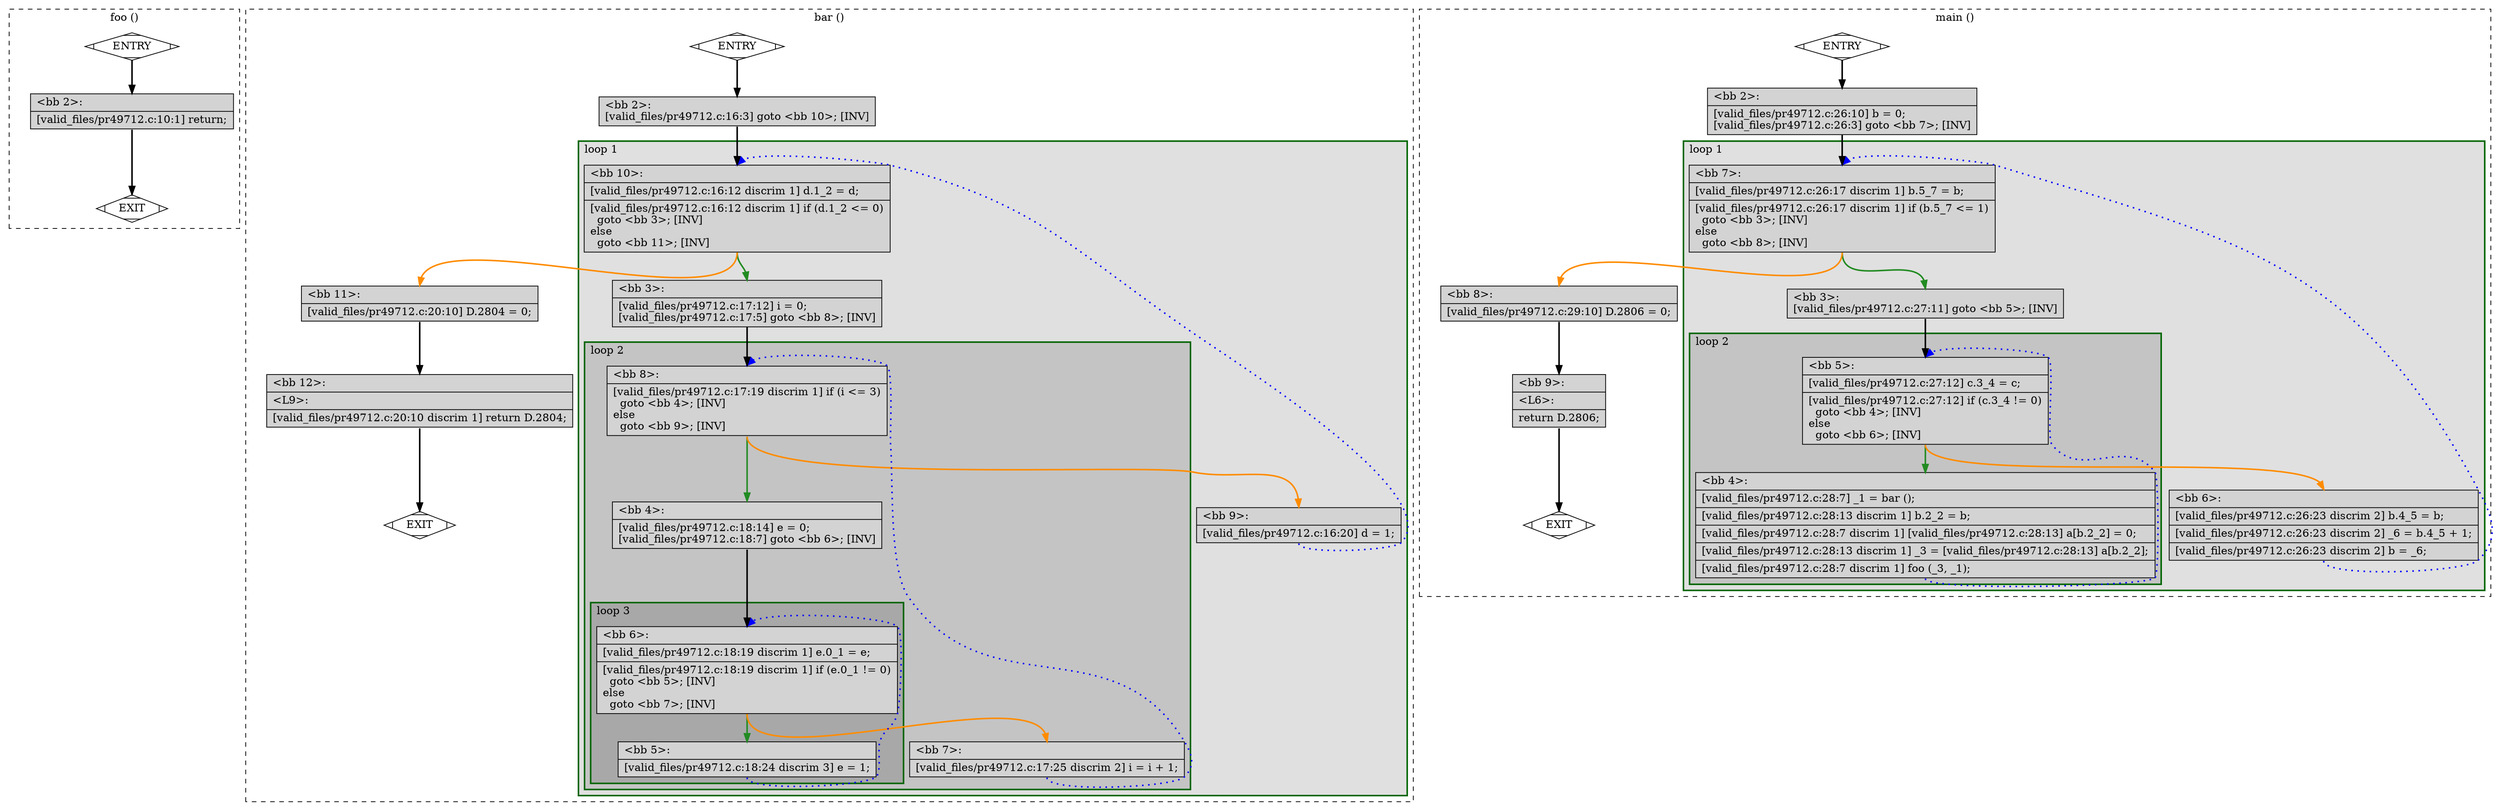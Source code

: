 digraph "a-pr49712.c.015t.cfg" {
overlap=false;
subgraph "cluster_foo" {
	style="dashed";
	color="black";
	label="foo ()";
	fn_0_basic_block_0 [shape=Mdiamond,style=filled,fillcolor=white,label="ENTRY"];

	fn_0_basic_block_1 [shape=Mdiamond,style=filled,fillcolor=white,label="EXIT"];

	fn_0_basic_block_2 [shape=record,style=filled,fillcolor=lightgrey,label="{\<bb\ 2\>:\l\
|[valid_files/pr49712.c:10:1]\ return;\l\
}"];

	fn_0_basic_block_0:s -> fn_0_basic_block_2:n [style="solid,bold",color=black,weight=100,constraint=true];
	fn_0_basic_block_2:s -> fn_0_basic_block_1:n [style="solid,bold",color=black,weight=10,constraint=true];
	fn_0_basic_block_0:s -> fn_0_basic_block_1:n [style="invis",constraint=true];
}
subgraph "cluster_bar" {
	style="dashed";
	color="black";
	label="bar ()";
	subgraph cluster_1_1 {
	style="filled";
	color="darkgreen";
	fillcolor="grey88";
	label="loop 1";
	labeljust=l;
	penwidth=2;
	subgraph cluster_1_2 {
	style="filled";
	color="darkgreen";
	fillcolor="grey77";
	label="loop 2";
	labeljust=l;
	penwidth=2;
	subgraph cluster_1_3 {
	style="filled";
	color="darkgreen";
	fillcolor="grey66";
	label="loop 3";
	labeljust=l;
	penwidth=2;
	fn_1_basic_block_6 [shape=record,style=filled,fillcolor=lightgrey,label="{\<bb\ 6\>:\l\
|[valid_files/pr49712.c:18:19\ discrim\ 1]\ e.0_1\ =\ e;\l\
|[valid_files/pr49712.c:18:19\ discrim\ 1]\ if\ (e.0_1\ !=\ 0)\l\
\ \ goto\ \<bb\ 5\>;\ [INV]\l\
else\l\
\ \ goto\ \<bb\ 7\>;\ [INV]\l\
}"];

	fn_1_basic_block_5 [shape=record,style=filled,fillcolor=lightgrey,label="{\<bb\ 5\>:\l\
|[valid_files/pr49712.c:18:24\ discrim\ 3]\ e\ =\ 1;\l\
}"];

	}
	fn_1_basic_block_8 [shape=record,style=filled,fillcolor=lightgrey,label="{\<bb\ 8\>:\l\
|[valid_files/pr49712.c:17:19\ discrim\ 1]\ if\ (i\ \<=\ 3)\l\
\ \ goto\ \<bb\ 4\>;\ [INV]\l\
else\l\
\ \ goto\ \<bb\ 9\>;\ [INV]\l\
}"];

	fn_1_basic_block_4 [shape=record,style=filled,fillcolor=lightgrey,label="{\<bb\ 4\>:\l\
|[valid_files/pr49712.c:18:14]\ e\ =\ 0;\l\
[valid_files/pr49712.c:18:7]\ goto\ \<bb\ 6\>;\ [INV]\l\
}"];

	fn_1_basic_block_7 [shape=record,style=filled,fillcolor=lightgrey,label="{\<bb\ 7\>:\l\
|[valid_files/pr49712.c:17:25\ discrim\ 2]\ i\ =\ i\ +\ 1;\l\
}"];

	}
	fn_1_basic_block_10 [shape=record,style=filled,fillcolor=lightgrey,label="{\<bb\ 10\>:\l\
|[valid_files/pr49712.c:16:12\ discrim\ 1]\ d.1_2\ =\ d;\l\
|[valid_files/pr49712.c:16:12\ discrim\ 1]\ if\ (d.1_2\ \<=\ 0)\l\
\ \ goto\ \<bb\ 3\>;\ [INV]\l\
else\l\
\ \ goto\ \<bb\ 11\>;\ [INV]\l\
}"];

	fn_1_basic_block_3 [shape=record,style=filled,fillcolor=lightgrey,label="{\<bb\ 3\>:\l\
|[valid_files/pr49712.c:17:12]\ i\ =\ 0;\l\
[valid_files/pr49712.c:17:5]\ goto\ \<bb\ 8\>;\ [INV]\l\
}"];

	fn_1_basic_block_9 [shape=record,style=filled,fillcolor=lightgrey,label="{\<bb\ 9\>:\l\
|[valid_files/pr49712.c:16:20]\ d\ =\ 1;\l\
}"];

	}
	fn_1_basic_block_0 [shape=Mdiamond,style=filled,fillcolor=white,label="ENTRY"];

	fn_1_basic_block_1 [shape=Mdiamond,style=filled,fillcolor=white,label="EXIT"];

	fn_1_basic_block_2 [shape=record,style=filled,fillcolor=lightgrey,label="{\<bb\ 2\>:\l\
[valid_files/pr49712.c:16:3]\ goto\ \<bb\ 10\>;\ [INV]\l\
}"];

	fn_1_basic_block_11 [shape=record,style=filled,fillcolor=lightgrey,label="{\<bb\ 11\>:\l\
|[valid_files/pr49712.c:20:10]\ D.2804\ =\ 0;\l\
}"];

	fn_1_basic_block_12 [shape=record,style=filled,fillcolor=lightgrey,label="{\<bb\ 12\>:\l\
|\<L9\>:\l\
|[valid_files/pr49712.c:20:10\ discrim\ 1]\ return\ D.2804;\l\
}"];

	fn_1_basic_block_0:s -> fn_1_basic_block_2:n [style="solid,bold",color=black,weight=100,constraint=true];
	fn_1_basic_block_2:s -> fn_1_basic_block_10:n [style="solid,bold",color=black,weight=100,constraint=true];
	fn_1_basic_block_3:s -> fn_1_basic_block_8:n [style="solid,bold",color=black,weight=100,constraint=true];
	fn_1_basic_block_4:s -> fn_1_basic_block_6:n [style="solid,bold",color=black,weight=100,constraint=true];
	fn_1_basic_block_5:s -> fn_1_basic_block_6:n [style="dotted,bold",color=blue,weight=10,constraint=false];
	fn_1_basic_block_6:s -> fn_1_basic_block_5:n [style="solid,bold",color=forestgreen,weight=10,constraint=true];
	fn_1_basic_block_6:s -> fn_1_basic_block_7:n [style="solid,bold",color=darkorange,weight=10,constraint=true];
	fn_1_basic_block_7:s -> fn_1_basic_block_8:n [style="dotted,bold",color=blue,weight=10,constraint=false];
	fn_1_basic_block_8:s -> fn_1_basic_block_4:n [style="solid,bold",color=forestgreen,weight=10,constraint=true];
	fn_1_basic_block_8:s -> fn_1_basic_block_9:n [style="solid,bold",color=darkorange,weight=10,constraint=true];
	fn_1_basic_block_9:s -> fn_1_basic_block_10:n [style="dotted,bold",color=blue,weight=10,constraint=false];
	fn_1_basic_block_10:s -> fn_1_basic_block_3:n [style="solid,bold",color=forestgreen,weight=10,constraint=true];
	fn_1_basic_block_10:s -> fn_1_basic_block_11:n [style="solid,bold",color=darkorange,weight=10,constraint=true];
	fn_1_basic_block_11:s -> fn_1_basic_block_12:n [style="solid,bold",color=black,weight=100,constraint=true];
	fn_1_basic_block_12:s -> fn_1_basic_block_1:n [style="solid,bold",color=black,weight=10,constraint=true];
	fn_1_basic_block_0:s -> fn_1_basic_block_1:n [style="invis",constraint=true];
}
subgraph "cluster_main" {
	style="dashed";
	color="black";
	label="main ()";
	subgraph cluster_2_1 {
	style="filled";
	color="darkgreen";
	fillcolor="grey88";
	label="loop 1";
	labeljust=l;
	penwidth=2;
	subgraph cluster_2_2 {
	style="filled";
	color="darkgreen";
	fillcolor="grey77";
	label="loop 2";
	labeljust=l;
	penwidth=2;
	fn_2_basic_block_5 [shape=record,style=filled,fillcolor=lightgrey,label="{\<bb\ 5\>:\l\
|[valid_files/pr49712.c:27:12]\ c.3_4\ =\ c;\l\
|[valid_files/pr49712.c:27:12]\ if\ (c.3_4\ !=\ 0)\l\
\ \ goto\ \<bb\ 4\>;\ [INV]\l\
else\l\
\ \ goto\ \<bb\ 6\>;\ [INV]\l\
}"];

	fn_2_basic_block_4 [shape=record,style=filled,fillcolor=lightgrey,label="{\<bb\ 4\>:\l\
|[valid_files/pr49712.c:28:7]\ _1\ =\ bar\ ();\l\
|[valid_files/pr49712.c:28:13\ discrim\ 1]\ b.2_2\ =\ b;\l\
|[valid_files/pr49712.c:28:7\ discrim\ 1]\ [valid_files/pr49712.c:28:13]\ a[b.2_2]\ =\ 0;\l\
|[valid_files/pr49712.c:28:13\ discrim\ 1]\ _3\ =\ [valid_files/pr49712.c:28:13]\ a[b.2_2];\l\
|[valid_files/pr49712.c:28:7\ discrim\ 1]\ foo\ (_3,\ _1);\l\
}"];

	}
	fn_2_basic_block_7 [shape=record,style=filled,fillcolor=lightgrey,label="{\<bb\ 7\>:\l\
|[valid_files/pr49712.c:26:17\ discrim\ 1]\ b.5_7\ =\ b;\l\
|[valid_files/pr49712.c:26:17\ discrim\ 1]\ if\ (b.5_7\ \<=\ 1)\l\
\ \ goto\ \<bb\ 3\>;\ [INV]\l\
else\l\
\ \ goto\ \<bb\ 8\>;\ [INV]\l\
}"];

	fn_2_basic_block_3 [shape=record,style=filled,fillcolor=lightgrey,label="{\<bb\ 3\>:\l\
[valid_files/pr49712.c:27:11]\ goto\ \<bb\ 5\>;\ [INV]\l\
}"];

	fn_2_basic_block_6 [shape=record,style=filled,fillcolor=lightgrey,label="{\<bb\ 6\>:\l\
|[valid_files/pr49712.c:26:23\ discrim\ 2]\ b.4_5\ =\ b;\l\
|[valid_files/pr49712.c:26:23\ discrim\ 2]\ _6\ =\ b.4_5\ +\ 1;\l\
|[valid_files/pr49712.c:26:23\ discrim\ 2]\ b\ =\ _6;\l\
}"];

	}
	fn_2_basic_block_0 [shape=Mdiamond,style=filled,fillcolor=white,label="ENTRY"];

	fn_2_basic_block_1 [shape=Mdiamond,style=filled,fillcolor=white,label="EXIT"];

	fn_2_basic_block_2 [shape=record,style=filled,fillcolor=lightgrey,label="{\<bb\ 2\>:\l\
|[valid_files/pr49712.c:26:10]\ b\ =\ 0;\l\
[valid_files/pr49712.c:26:3]\ goto\ \<bb\ 7\>;\ [INV]\l\
}"];

	fn_2_basic_block_8 [shape=record,style=filled,fillcolor=lightgrey,label="{\<bb\ 8\>:\l\
|[valid_files/pr49712.c:29:10]\ D.2806\ =\ 0;\l\
}"];

	fn_2_basic_block_9 [shape=record,style=filled,fillcolor=lightgrey,label="{\<bb\ 9\>:\l\
|\<L6\>:\l\
|return\ D.2806;\l\
}"];

	fn_2_basic_block_0:s -> fn_2_basic_block_2:n [style="solid,bold",color=black,weight=100,constraint=true];
	fn_2_basic_block_2:s -> fn_2_basic_block_7:n [style="solid,bold",color=black,weight=100,constraint=true];
	fn_2_basic_block_3:s -> fn_2_basic_block_5:n [style="solid,bold",color=black,weight=100,constraint=true];
	fn_2_basic_block_4:s -> fn_2_basic_block_5:n [style="dotted,bold",color=blue,weight=10,constraint=false];
	fn_2_basic_block_5:s -> fn_2_basic_block_4:n [style="solid,bold",color=forestgreen,weight=10,constraint=true];
	fn_2_basic_block_5:s -> fn_2_basic_block_6:n [style="solid,bold",color=darkorange,weight=10,constraint=true];
	fn_2_basic_block_6:s -> fn_2_basic_block_7:n [style="dotted,bold",color=blue,weight=10,constraint=false];
	fn_2_basic_block_7:s -> fn_2_basic_block_3:n [style="solid,bold",color=forestgreen,weight=10,constraint=true];
	fn_2_basic_block_7:s -> fn_2_basic_block_8:n [style="solid,bold",color=darkorange,weight=10,constraint=true];
	fn_2_basic_block_8:s -> fn_2_basic_block_9:n [style="solid,bold",color=black,weight=100,constraint=true];
	fn_2_basic_block_9:s -> fn_2_basic_block_1:n [style="solid,bold",color=black,weight=10,constraint=true];
	fn_2_basic_block_0:s -> fn_2_basic_block_1:n [style="invis",constraint=true];
}
}
